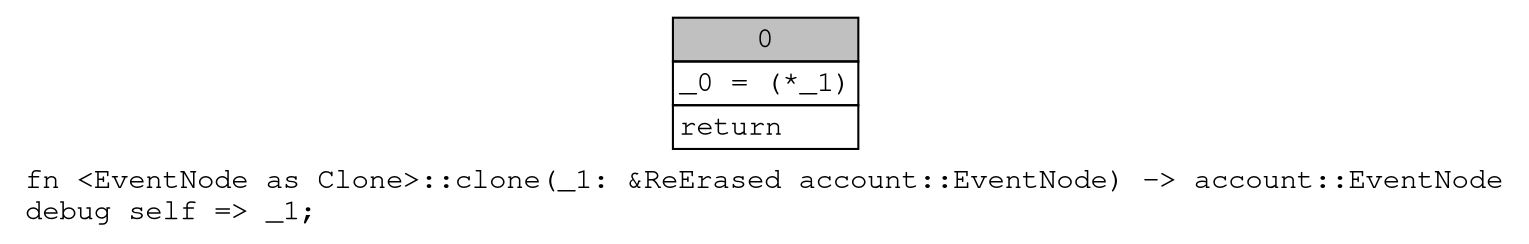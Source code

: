 digraph Mir_0_259 {
    graph [fontname="Courier, monospace"];
    node [fontname="Courier, monospace"];
    edge [fontname="Courier, monospace"];
    label=<fn &lt;EventNode as Clone&gt;::clone(_1: &amp;ReErased account::EventNode) -&gt; account::EventNode<br align="left"/>debug self =&gt; _1;<br align="left"/>>;
    bb0__0_259 [shape="none", label=<<table border="0" cellborder="1" cellspacing="0"><tr><td bgcolor="gray" align="center" colspan="1">0</td></tr><tr><td align="left" balign="left">_0 = (*_1)<br/></td></tr><tr><td align="left">return</td></tr></table>>];
}
